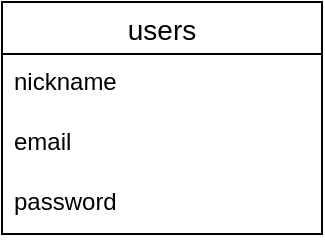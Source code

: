 <mxfile version="13.10.0" type="embed">
    <diagram id="h7s51-YpnyNSHi3PkNX-" name="ページ1">
        <mxGraphModel dx="961" dy="859" grid="1" gridSize="10" guides="1" tooltips="1" connect="1" arrows="1" fold="1" page="1" pageScale="1" pageWidth="827" pageHeight="1169" math="0" shadow="0">
            <root>
                <mxCell id="0"/>
                <mxCell id="1" parent="0"/>
                <mxCell id="2" value="users" style="swimlane;fontStyle=0;childLayout=stackLayout;horizontal=1;startSize=26;horizontalStack=0;resizeParent=1;resizeParentMax=0;resizeLast=0;collapsible=1;marginBottom=0;align=center;fontSize=14;" vertex="1" parent="1">
                    <mxGeometry x="90" y="120" width="160" height="116" as="geometry"/>
                </mxCell>
                <mxCell id="3" value="nickname" style="text;strokeColor=none;fillColor=none;spacingLeft=4;spacingRight=4;overflow=hidden;rotatable=0;points=[[0,0.5],[1,0.5]];portConstraint=eastwest;fontSize=12;" vertex="1" parent="2">
                    <mxGeometry y="26" width="160" height="30" as="geometry"/>
                </mxCell>
                <mxCell id="4" value="email" style="text;strokeColor=none;fillColor=none;spacingLeft=4;spacingRight=4;overflow=hidden;rotatable=0;points=[[0,0.5],[1,0.5]];portConstraint=eastwest;fontSize=12;" vertex="1" parent="2">
                    <mxGeometry y="56" width="160" height="30" as="geometry"/>
                </mxCell>
                <mxCell id="5" value="password" style="text;strokeColor=none;fillColor=none;spacingLeft=4;spacingRight=4;overflow=hidden;rotatable=0;points=[[0,0.5],[1,0.5]];portConstraint=eastwest;fontSize=12;" vertex="1" parent="2">
                    <mxGeometry y="86" width="160" height="30" as="geometry"/>
                </mxCell>
            </root>
        </mxGraphModel>
    </diagram>
</mxfile>